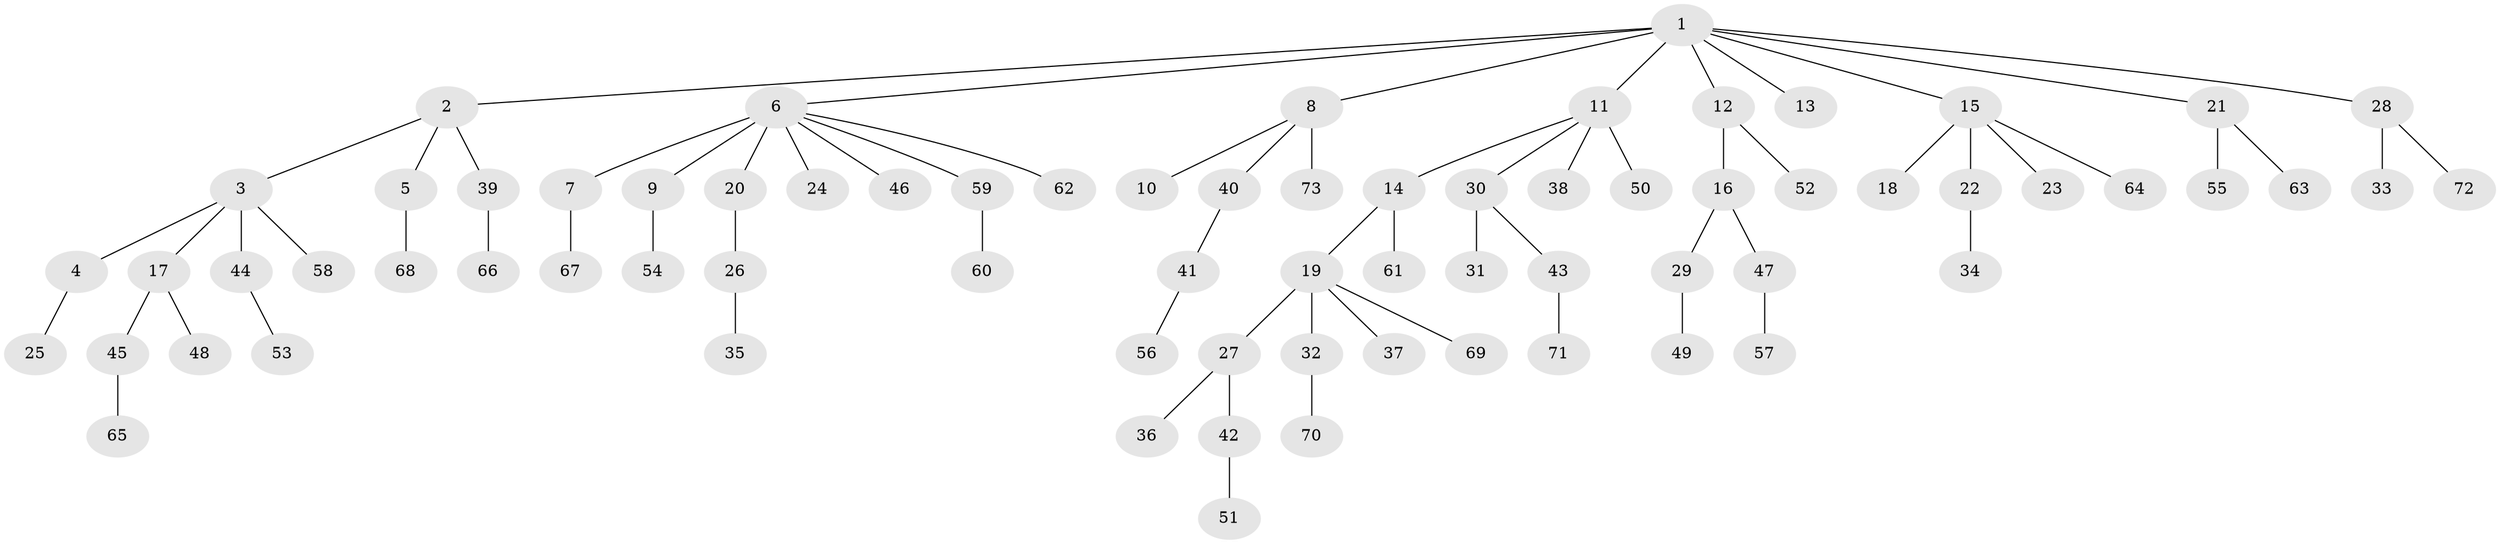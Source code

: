// original degree distribution, {7: 0.006896551724137931, 6: 0.034482758620689655, 5: 0.027586206896551724, 4: 0.06896551724137931, 1: 0.496551724137931, 3: 0.0896551724137931, 2: 0.27586206896551724}
// Generated by graph-tools (version 1.1) at 2025/37/03/09/25 02:37:05]
// undirected, 73 vertices, 72 edges
graph export_dot {
graph [start="1"]
  node [color=gray90,style=filled];
  1;
  2;
  3;
  4;
  5;
  6;
  7;
  8;
  9;
  10;
  11;
  12;
  13;
  14;
  15;
  16;
  17;
  18;
  19;
  20;
  21;
  22;
  23;
  24;
  25;
  26;
  27;
  28;
  29;
  30;
  31;
  32;
  33;
  34;
  35;
  36;
  37;
  38;
  39;
  40;
  41;
  42;
  43;
  44;
  45;
  46;
  47;
  48;
  49;
  50;
  51;
  52;
  53;
  54;
  55;
  56;
  57;
  58;
  59;
  60;
  61;
  62;
  63;
  64;
  65;
  66;
  67;
  68;
  69;
  70;
  71;
  72;
  73;
  1 -- 2 [weight=1.0];
  1 -- 6 [weight=1.0];
  1 -- 8 [weight=2.0];
  1 -- 11 [weight=1.0];
  1 -- 12 [weight=1.0];
  1 -- 13 [weight=1.0];
  1 -- 15 [weight=1.0];
  1 -- 21 [weight=1.0];
  1 -- 28 [weight=1.0];
  2 -- 3 [weight=1.0];
  2 -- 5 [weight=1.0];
  2 -- 39 [weight=1.0];
  3 -- 4 [weight=1.0];
  3 -- 17 [weight=1.0];
  3 -- 44 [weight=1.0];
  3 -- 58 [weight=1.0];
  4 -- 25 [weight=1.0];
  5 -- 68 [weight=1.0];
  6 -- 7 [weight=1.0];
  6 -- 9 [weight=3.0];
  6 -- 20 [weight=1.0];
  6 -- 24 [weight=1.0];
  6 -- 46 [weight=1.0];
  6 -- 59 [weight=1.0];
  6 -- 62 [weight=1.0];
  7 -- 67 [weight=1.0];
  8 -- 10 [weight=1.0];
  8 -- 40 [weight=1.0];
  8 -- 73 [weight=1.0];
  9 -- 54 [weight=1.0];
  11 -- 14 [weight=1.0];
  11 -- 30 [weight=1.0];
  11 -- 38 [weight=1.0];
  11 -- 50 [weight=2.0];
  12 -- 16 [weight=1.0];
  12 -- 52 [weight=2.0];
  14 -- 19 [weight=1.0];
  14 -- 61 [weight=1.0];
  15 -- 18 [weight=1.0];
  15 -- 22 [weight=2.0];
  15 -- 23 [weight=1.0];
  15 -- 64 [weight=1.0];
  16 -- 29 [weight=1.0];
  16 -- 47 [weight=1.0];
  17 -- 45 [weight=1.0];
  17 -- 48 [weight=1.0];
  19 -- 27 [weight=1.0];
  19 -- 32 [weight=1.0];
  19 -- 37 [weight=1.0];
  19 -- 69 [weight=1.0];
  20 -- 26 [weight=2.0];
  21 -- 55 [weight=1.0];
  21 -- 63 [weight=1.0];
  22 -- 34 [weight=1.0];
  26 -- 35 [weight=1.0];
  27 -- 36 [weight=1.0];
  27 -- 42 [weight=1.0];
  28 -- 33 [weight=2.0];
  28 -- 72 [weight=1.0];
  29 -- 49 [weight=1.0];
  30 -- 31 [weight=1.0];
  30 -- 43 [weight=1.0];
  32 -- 70 [weight=1.0];
  39 -- 66 [weight=1.0];
  40 -- 41 [weight=1.0];
  41 -- 56 [weight=1.0];
  42 -- 51 [weight=1.0];
  43 -- 71 [weight=1.0];
  44 -- 53 [weight=1.0];
  45 -- 65 [weight=1.0];
  47 -- 57 [weight=1.0];
  59 -- 60 [weight=1.0];
}
